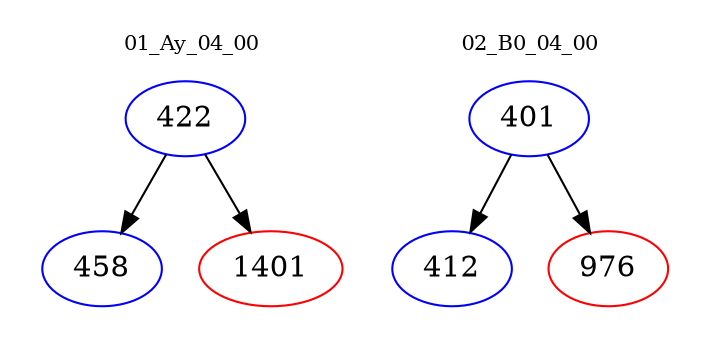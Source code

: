 digraph{
subgraph cluster_0 {
color = white
label = "01_Ay_04_00";
fontsize=10;
T0_422 [label="422", color="blue"]
T0_422 -> T0_458 [color="black"]
T0_458 [label="458", color="blue"]
T0_422 -> T0_1401 [color="black"]
T0_1401 [label="1401", color="red"]
}
subgraph cluster_1 {
color = white
label = "02_B0_04_00";
fontsize=10;
T1_401 [label="401", color="blue"]
T1_401 -> T1_412 [color="black"]
T1_412 [label="412", color="blue"]
T1_401 -> T1_976 [color="black"]
T1_976 [label="976", color="red"]
}
}
